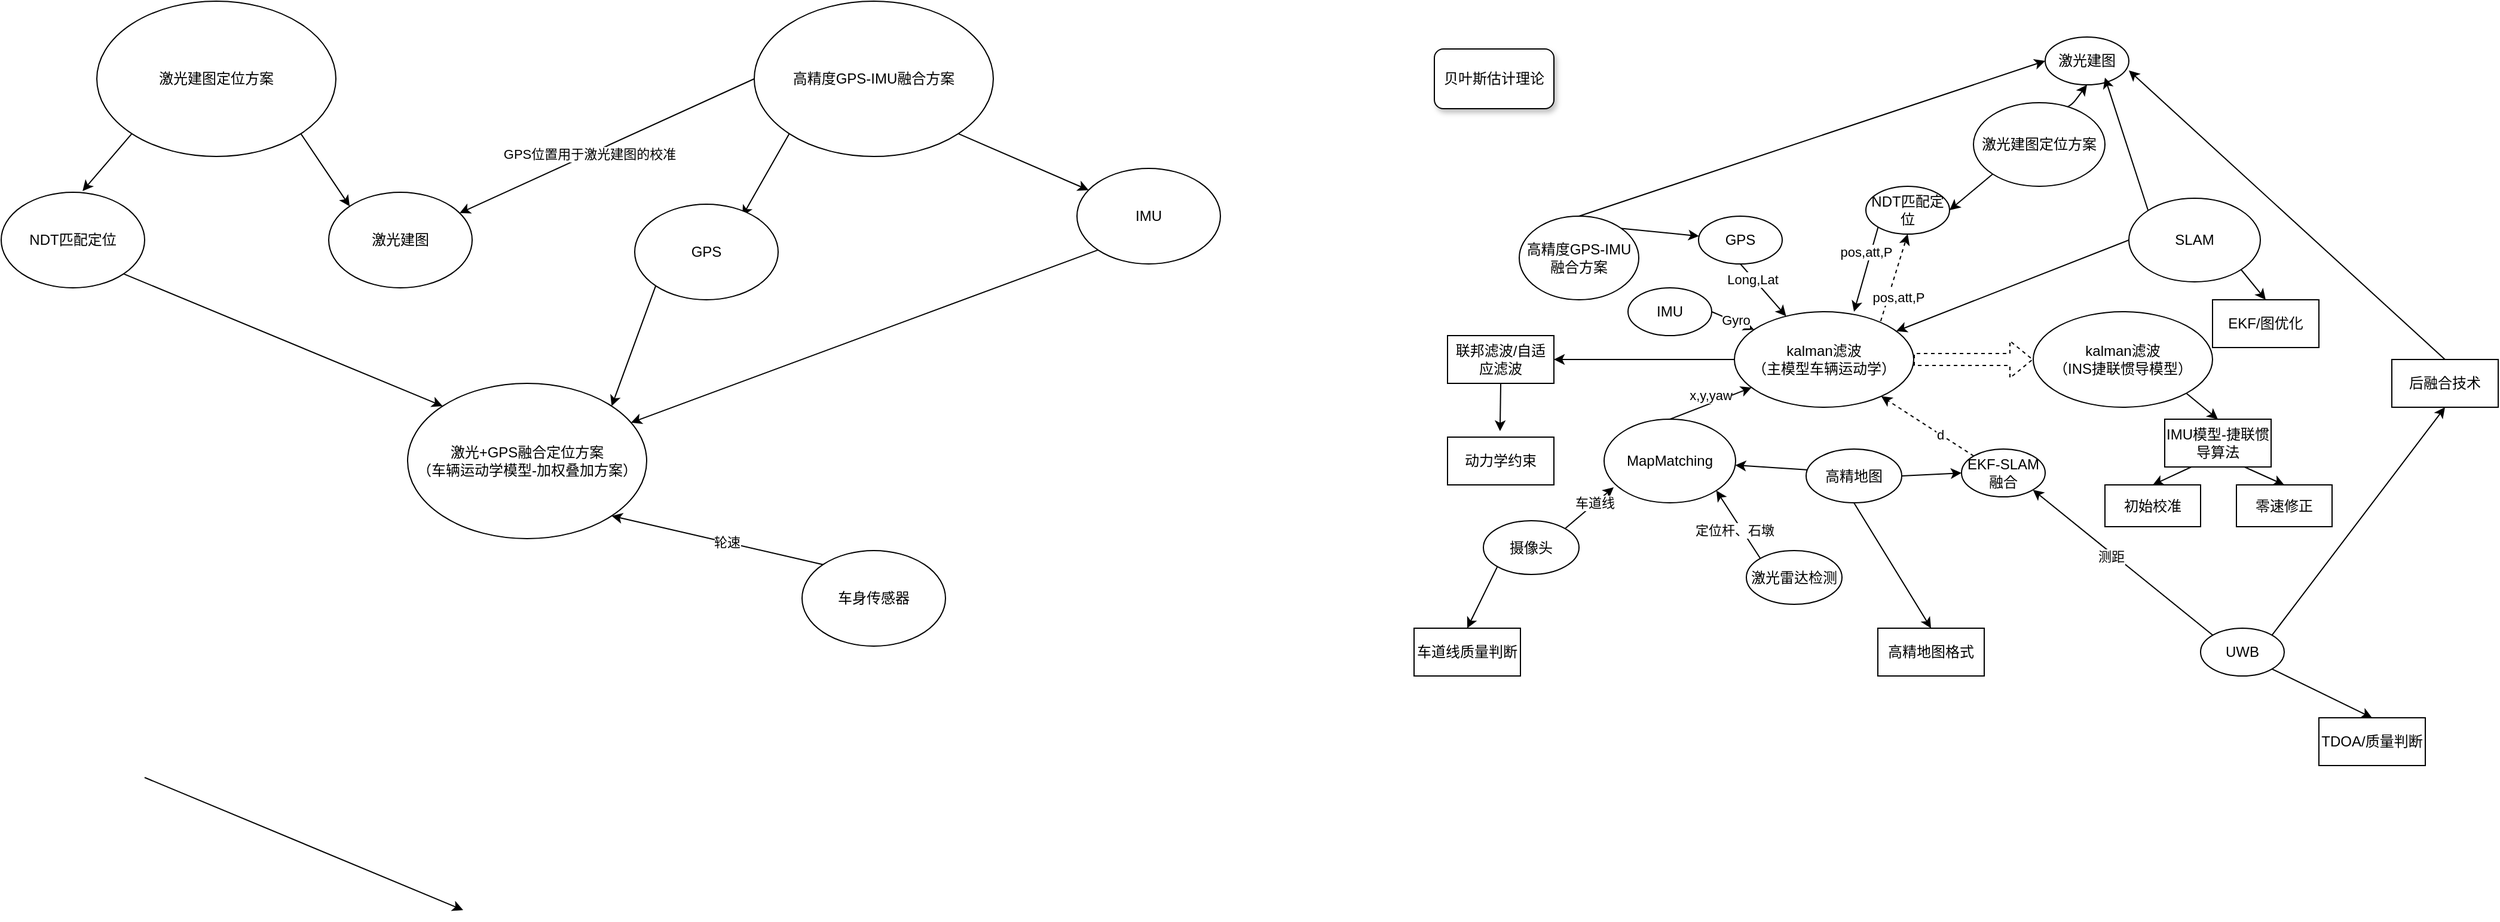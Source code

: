 <mxfile version="13.3.6" type="github"><diagram id="zAklxPVSnyF1f9p-QhmA" name="Page-1"><mxGraphModel dx="2056" dy="656" grid="1" gridSize="10" guides="1" tooltips="1" connect="1" arrows="1" fold="1" page="1" pageScale="1" pageWidth="827" pageHeight="1169" math="0" shadow="0"><root><mxCell id="0"/><mxCell id="1" parent="0"/><mxCell id="JtGoAlClPYQqaDhEBIHm-8" style="orthogonalLoop=1;jettySize=auto;html=1;exitX=1;exitY=1;exitDx=0;exitDy=0;entryX=0;entryY=0;entryDx=0;entryDy=0;" edge="1" parent="1" source="JtGoAlClPYQqaDhEBIHm-1" target="JtGoAlClPYQqaDhEBIHm-3"><mxGeometry relative="1" as="geometry"/></mxCell><mxCell id="JtGoAlClPYQqaDhEBIHm-10" style="edgeStyle=none;orthogonalLoop=1;jettySize=auto;html=1;exitX=0;exitY=1;exitDx=0;exitDy=0;entryX=0.567;entryY=-0.012;entryDx=0;entryDy=0;entryPerimeter=0;" edge="1" parent="1" source="JtGoAlClPYQqaDhEBIHm-1" target="JtGoAlClPYQqaDhEBIHm-9"><mxGeometry relative="1" as="geometry"/></mxCell><mxCell id="JtGoAlClPYQqaDhEBIHm-1" value="激光建图定位方案" style="ellipse;whiteSpace=wrap;html=1;" vertex="1" parent="1"><mxGeometry x="-20" y="60" width="200" height="130" as="geometry"/></mxCell><mxCell id="JtGoAlClPYQqaDhEBIHm-15" style="edgeStyle=none;orthogonalLoop=1;jettySize=auto;html=1;exitX=1;exitY=1;exitDx=0;exitDy=0;" edge="1" parent="1" source="JtGoAlClPYQqaDhEBIHm-2" target="JtGoAlClPYQqaDhEBIHm-11"><mxGeometry relative="1" as="geometry"/></mxCell><mxCell id="JtGoAlClPYQqaDhEBIHm-16" style="edgeStyle=none;orthogonalLoop=1;jettySize=auto;html=1;exitX=0;exitY=1;exitDx=0;exitDy=0;entryX=0.75;entryY=0.125;entryDx=0;entryDy=0;entryPerimeter=0;" edge="1" parent="1" source="JtGoAlClPYQqaDhEBIHm-2" target="JtGoAlClPYQqaDhEBIHm-14"><mxGeometry relative="1" as="geometry"/></mxCell><mxCell id="JtGoAlClPYQqaDhEBIHm-17" style="edgeStyle=none;orthogonalLoop=1;jettySize=auto;html=1;exitX=0;exitY=0.5;exitDx=0;exitDy=0;" edge="1" parent="1" source="JtGoAlClPYQqaDhEBIHm-2" target="JtGoAlClPYQqaDhEBIHm-3"><mxGeometry relative="1" as="geometry"/></mxCell><mxCell id="JtGoAlClPYQqaDhEBIHm-18" value="GPS位置用于激光建图的校准" style="edgeLabel;html=1;align=center;verticalAlign=middle;resizable=0;points=[];" vertex="1" connectable="0" parent="JtGoAlClPYQqaDhEBIHm-17"><mxGeometry x="0.12" relative="1" as="geometry"><mxPoint as="offset"/></mxGeometry></mxCell><mxCell id="JtGoAlClPYQqaDhEBIHm-2" value="高精度GPS-IMU融合方案" style="ellipse;whiteSpace=wrap;html=1;" vertex="1" parent="1"><mxGeometry x="530" y="60" width="200" height="130" as="geometry"/></mxCell><mxCell id="JtGoAlClPYQqaDhEBIHm-3" value="激光建图" style="ellipse;whiteSpace=wrap;html=1;" vertex="1" parent="1"><mxGeometry x="174" y="220" width="120" height="80" as="geometry"/></mxCell><mxCell id="JtGoAlClPYQqaDhEBIHm-20" style="edgeStyle=none;orthogonalLoop=1;jettySize=auto;html=1;exitX=1;exitY=1;exitDx=0;exitDy=0;entryX=0;entryY=0;entryDx=0;entryDy=0;" edge="1" parent="1" source="JtGoAlClPYQqaDhEBIHm-9" target="JtGoAlClPYQqaDhEBIHm-19"><mxGeometry relative="1" as="geometry"/></mxCell><mxCell id="JtGoAlClPYQqaDhEBIHm-9" value="NDT匹配定位" style="ellipse;whiteSpace=wrap;html=1;" vertex="1" parent="1"><mxGeometry x="-100" y="220" width="120" height="80" as="geometry"/></mxCell><mxCell id="JtGoAlClPYQqaDhEBIHm-25" style="edgeStyle=none;orthogonalLoop=1;jettySize=auto;html=1;exitX=0;exitY=1;exitDx=0;exitDy=0;" edge="1" parent="1" source="JtGoAlClPYQqaDhEBIHm-11" target="JtGoAlClPYQqaDhEBIHm-19"><mxGeometry relative="1" as="geometry"/></mxCell><mxCell id="JtGoAlClPYQqaDhEBIHm-11" value="IMU" style="ellipse;whiteSpace=wrap;html=1;" vertex="1" parent="1"><mxGeometry x="800" y="200" width="120" height="80" as="geometry"/></mxCell><mxCell id="JtGoAlClPYQqaDhEBIHm-24" style="edgeStyle=none;orthogonalLoop=1;jettySize=auto;html=1;exitX=0;exitY=1;exitDx=0;exitDy=0;entryX=1;entryY=0;entryDx=0;entryDy=0;" edge="1" parent="1" source="JtGoAlClPYQqaDhEBIHm-14" target="JtGoAlClPYQqaDhEBIHm-19"><mxGeometry relative="1" as="geometry"/></mxCell><mxCell id="JtGoAlClPYQqaDhEBIHm-14" value="GPS" style="ellipse;whiteSpace=wrap;html=1;" vertex="1" parent="1"><mxGeometry x="430" y="230" width="120" height="80" as="geometry"/></mxCell><mxCell id="JtGoAlClPYQqaDhEBIHm-19" value="激光+GPS融合定位方案&lt;br&gt;（车辆运动学模型-加权叠加方案）" style="ellipse;whiteSpace=wrap;html=1;" vertex="1" parent="1"><mxGeometry x="240" y="380" width="200" height="130" as="geometry"/></mxCell><mxCell id="JtGoAlClPYQqaDhEBIHm-21" style="edgeStyle=none;orthogonalLoop=1;jettySize=auto;html=1;exitX=1;exitY=1;exitDx=0;exitDy=0;entryX=0;entryY=0;entryDx=0;entryDy=0;" edge="1" parent="1"><mxGeometry relative="1" as="geometry"><mxPoint x="19.996" y="710.004" as="sourcePoint"/><mxPoint x="286.47" y="821.013" as="targetPoint"/></mxGeometry></mxCell><mxCell id="JtGoAlClPYQqaDhEBIHm-23" style="edgeStyle=none;orthogonalLoop=1;jettySize=auto;html=1;exitX=0;exitY=0;exitDx=0;exitDy=0;entryX=1;entryY=1;entryDx=0;entryDy=0;" edge="1" parent="1" source="JtGoAlClPYQqaDhEBIHm-22" target="JtGoAlClPYQqaDhEBIHm-19"><mxGeometry relative="1" as="geometry"/></mxCell><mxCell id="JtGoAlClPYQqaDhEBIHm-26" value="轮速" style="edgeLabel;html=1;align=center;verticalAlign=middle;resizable=0;points=[];" vertex="1" connectable="0" parent="JtGoAlClPYQqaDhEBIHm-23"><mxGeometry x="-0.089" relative="1" as="geometry"><mxPoint as="offset"/></mxGeometry></mxCell><mxCell id="JtGoAlClPYQqaDhEBIHm-22" value="车身传感器" style="ellipse;whiteSpace=wrap;html=1;" vertex="1" parent="1"><mxGeometry x="570" y="520" width="120" height="80" as="geometry"/></mxCell><mxCell id="JtGoAlClPYQqaDhEBIHm-34" style="edgeStyle=none;orthogonalLoop=1;jettySize=auto;html=1;exitX=0.5;exitY=1;exitDx=0;exitDy=0;" edge="1" parent="1" source="JtGoAlClPYQqaDhEBIHm-27" target="JtGoAlClPYQqaDhEBIHm-30"><mxGeometry relative="1" as="geometry"/></mxCell><mxCell id="JtGoAlClPYQqaDhEBIHm-67" value="Long,Lat" style="edgeLabel;html=1;align=center;verticalAlign=middle;resizable=0;points=[];" vertex="1" connectable="0" parent="JtGoAlClPYQqaDhEBIHm-34"><mxGeometry x="-0.459" y="-1" relative="1" as="geometry"><mxPoint as="offset"/></mxGeometry></mxCell><mxCell id="JtGoAlClPYQqaDhEBIHm-27" value="GPS" style="ellipse;whiteSpace=wrap;html=1;" vertex="1" parent="1"><mxGeometry x="1320" y="240" width="70" height="40" as="geometry"/></mxCell><mxCell id="JtGoAlClPYQqaDhEBIHm-31" style="edgeStyle=none;orthogonalLoop=1;jettySize=auto;html=1;exitX=1;exitY=0.5;exitDx=0;exitDy=0;" edge="1" parent="1" source="JtGoAlClPYQqaDhEBIHm-76" target="JtGoAlClPYQqaDhEBIHm-30"><mxGeometry relative="1" as="geometry"/></mxCell><mxCell id="JtGoAlClPYQqaDhEBIHm-33" value="Gyro" style="edgeLabel;html=1;align=center;verticalAlign=middle;resizable=0;points=[];" vertex="1" connectable="0" parent="JtGoAlClPYQqaDhEBIHm-31"><mxGeometry x="0.095" y="2" relative="1" as="geometry"><mxPoint as="offset"/></mxGeometry></mxCell><mxCell id="JtGoAlClPYQqaDhEBIHm-37" style="edgeStyle=none;orthogonalLoop=1;jettySize=auto;html=1;exitX=1;exitY=0;exitDx=0;exitDy=0;" edge="1" parent="1" source="JtGoAlClPYQqaDhEBIHm-29" target="JtGoAlClPYQqaDhEBIHm-27"><mxGeometry relative="1" as="geometry"/></mxCell><mxCell id="JtGoAlClPYQqaDhEBIHm-56" style="edgeStyle=none;orthogonalLoop=1;jettySize=auto;html=1;exitX=0.5;exitY=0;exitDx=0;exitDy=0;entryX=0;entryY=0.5;entryDx=0;entryDy=0;" edge="1" parent="1" source="JtGoAlClPYQqaDhEBIHm-29" target="JtGoAlClPYQqaDhEBIHm-50"><mxGeometry relative="1" as="geometry"/></mxCell><mxCell id="JtGoAlClPYQqaDhEBIHm-29" value="高精度GPS-IMU融合方案" style="ellipse;whiteSpace=wrap;html=1;" vertex="1" parent="1"><mxGeometry x="1170" y="240" width="100" height="70" as="geometry"/></mxCell><mxCell id="JtGoAlClPYQqaDhEBIHm-48" style="edgeStyle=none;orthogonalLoop=1;jettySize=auto;html=1;exitX=1;exitY=0.5;exitDx=0;exitDy=0;entryX=0;entryY=0.5;entryDx=0;entryDy=0;shape=flexArrow;dashed=1;" edge="1" parent="1" source="JtGoAlClPYQqaDhEBIHm-30" target="JtGoAlClPYQqaDhEBIHm-46"><mxGeometry relative="1" as="geometry"/></mxCell><mxCell id="JtGoAlClPYQqaDhEBIHm-64" style="edgeStyle=none;orthogonalLoop=1;jettySize=auto;html=1;exitX=0.816;exitY=0.098;exitDx=0;exitDy=0;entryX=0.5;entryY=1;entryDx=0;entryDy=0;dashed=1;exitPerimeter=0;" edge="1" parent="1" source="JtGoAlClPYQqaDhEBIHm-30" target="JtGoAlClPYQqaDhEBIHm-53"><mxGeometry relative="1" as="geometry"/></mxCell><mxCell id="JtGoAlClPYQqaDhEBIHm-65" value="pos,att,P" style="edgeLabel;html=1;align=center;verticalAlign=middle;resizable=0;points=[];" vertex="1" connectable="0" parent="JtGoAlClPYQqaDhEBIHm-64"><mxGeometry x="-0.128" relative="1" as="geometry"><mxPoint x="4.61" y="11.8" as="offset"/></mxGeometry></mxCell><mxCell id="JtGoAlClPYQqaDhEBIHm-99" style="orthogonalLoop=1;jettySize=auto;html=1;exitX=0;exitY=0.5;exitDx=0;exitDy=0;entryX=1;entryY=0.5;entryDx=0;entryDy=0;" edge="1" parent="1" target="JtGoAlClPYQqaDhEBIHm-98"><mxGeometry relative="1" as="geometry"><mxPoint x="1390" y="360" as="sourcePoint"/><mxPoint x="1239.0" y="360" as="targetPoint"/></mxGeometry></mxCell><mxCell id="JtGoAlClPYQqaDhEBIHm-30" value="kalman滤波&lt;br&gt;（主模型车辆运动学）" style="ellipse;whiteSpace=wrap;html=1;" vertex="1" parent="1"><mxGeometry x="1350" y="320" width="150" height="80" as="geometry"/></mxCell><mxCell id="JtGoAlClPYQqaDhEBIHm-38" style="edgeStyle=none;orthogonalLoop=1;jettySize=auto;html=1;exitX=1;exitY=0;exitDx=0;exitDy=0;entryX=0.073;entryY=0.814;entryDx=0;entryDy=0;entryPerimeter=0;" edge="1" parent="1" source="JtGoAlClPYQqaDhEBIHm-35" target="JtGoAlClPYQqaDhEBIHm-36"><mxGeometry relative="1" as="geometry"/></mxCell><mxCell id="JtGoAlClPYQqaDhEBIHm-43" value="车道线" style="edgeLabel;html=1;align=center;verticalAlign=middle;resizable=0;points=[];" vertex="1" connectable="0" parent="JtGoAlClPYQqaDhEBIHm-38"><mxGeometry x="0.195" relative="1" as="geometry"><mxPoint y="-1" as="offset"/></mxGeometry></mxCell><mxCell id="JtGoAlClPYQqaDhEBIHm-82" style="edgeStyle=none;orthogonalLoop=1;jettySize=auto;html=1;exitX=0;exitY=1;exitDx=0;exitDy=0;entryX=0.5;entryY=0;entryDx=0;entryDy=0;" edge="1" parent="1" source="JtGoAlClPYQqaDhEBIHm-35" target="JtGoAlClPYQqaDhEBIHm-81"><mxGeometry relative="1" as="geometry"/></mxCell><mxCell id="JtGoAlClPYQqaDhEBIHm-35" value="摄像头" style="ellipse;whiteSpace=wrap;html=1;" vertex="1" parent="1"><mxGeometry x="1140" y="495" width="80" height="45" as="geometry"/></mxCell><mxCell id="JtGoAlClPYQqaDhEBIHm-45" style="edgeStyle=none;orthogonalLoop=1;jettySize=auto;html=1;exitX=0.5;exitY=0;exitDx=0;exitDy=0;" edge="1" parent="1" source="JtGoAlClPYQqaDhEBIHm-36" target="JtGoAlClPYQqaDhEBIHm-30"><mxGeometry relative="1" as="geometry"/></mxCell><mxCell id="JtGoAlClPYQqaDhEBIHm-68" value="x,y,yaw" style="edgeLabel;html=1;align=center;verticalAlign=middle;resizable=0;points=[];" vertex="1" connectable="0" parent="JtGoAlClPYQqaDhEBIHm-45"><mxGeometry x="-0.408" y="1" relative="1" as="geometry"><mxPoint x="14.12" y="-11.21" as="offset"/></mxGeometry></mxCell><mxCell id="JtGoAlClPYQqaDhEBIHm-36" value="MapMatching" style="ellipse;whiteSpace=wrap;html=1;" vertex="1" parent="1"><mxGeometry x="1241" y="410" width="110" height="70" as="geometry"/></mxCell><mxCell id="JtGoAlClPYQqaDhEBIHm-40" style="edgeStyle=none;orthogonalLoop=1;jettySize=auto;html=1;exitX=1;exitY=0.5;exitDx=0;exitDy=0;" edge="1" parent="1" source="JtGoAlClPYQqaDhEBIHm-39" target="JtGoAlClPYQqaDhEBIHm-36"><mxGeometry relative="1" as="geometry"/></mxCell><mxCell id="JtGoAlClPYQqaDhEBIHm-62" style="edgeStyle=none;orthogonalLoop=1;jettySize=auto;html=1;exitX=1;exitY=0.5;exitDx=0;exitDy=0;entryX=0;entryY=0.5;entryDx=0;entryDy=0;" edge="1" parent="1" source="JtGoAlClPYQqaDhEBIHm-39" target="JtGoAlClPYQqaDhEBIHm-60"><mxGeometry relative="1" as="geometry"/></mxCell><mxCell id="JtGoAlClPYQqaDhEBIHm-84" style="edgeStyle=none;orthogonalLoop=1;jettySize=auto;html=1;exitX=0.5;exitY=1;exitDx=0;exitDy=0;entryX=0.5;entryY=0;entryDx=0;entryDy=0;" edge="1" parent="1" source="JtGoAlClPYQqaDhEBIHm-39" target="JtGoAlClPYQqaDhEBIHm-79"><mxGeometry relative="1" as="geometry"/></mxCell><mxCell id="JtGoAlClPYQqaDhEBIHm-39" value="高精地图" style="ellipse;whiteSpace=wrap;html=1;" vertex="1" parent="1"><mxGeometry x="1410" y="435" width="80" height="45" as="geometry"/></mxCell><mxCell id="JtGoAlClPYQqaDhEBIHm-42" style="edgeStyle=none;orthogonalLoop=1;jettySize=auto;html=1;exitX=0;exitY=0;exitDx=0;exitDy=0;entryX=1;entryY=1;entryDx=0;entryDy=0;" edge="1" parent="1" source="JtGoAlClPYQqaDhEBIHm-41" target="JtGoAlClPYQqaDhEBIHm-36"><mxGeometry relative="1" as="geometry"/></mxCell><mxCell id="JtGoAlClPYQqaDhEBIHm-44" value="定位杆、石墩" style="edgeLabel;html=1;align=center;verticalAlign=middle;resizable=0;points=[];" vertex="1" connectable="0" parent="JtGoAlClPYQqaDhEBIHm-42"><mxGeometry x="-0.264" y="-1" relative="1" as="geometry"><mxPoint x="-9.59" y="-2.05" as="offset"/></mxGeometry></mxCell><mxCell id="JtGoAlClPYQqaDhEBIHm-41" value="激光雷达检测" style="ellipse;whiteSpace=wrap;html=1;" vertex="1" parent="1"><mxGeometry x="1360" y="520" width="80" height="45" as="geometry"/></mxCell><mxCell id="JtGoAlClPYQqaDhEBIHm-97" style="edgeStyle=none;orthogonalLoop=1;jettySize=auto;html=1;exitX=1;exitY=1;exitDx=0;exitDy=0;entryX=0.5;entryY=0;entryDx=0;entryDy=0;" edge="1" parent="1" source="JtGoAlClPYQqaDhEBIHm-46" target="JtGoAlClPYQqaDhEBIHm-74"><mxGeometry relative="1" as="geometry"/></mxCell><mxCell id="JtGoAlClPYQqaDhEBIHm-46" value="kalman滤波&lt;br&gt;（INS捷联惯导模型）" style="ellipse;whiteSpace=wrap;html=1;" vertex="1" parent="1"><mxGeometry x="1600" y="320" width="150" height="80" as="geometry"/></mxCell><mxCell id="JtGoAlClPYQqaDhEBIHm-54" style="edgeStyle=none;orthogonalLoop=1;jettySize=auto;html=1;exitX=0;exitY=1;exitDx=0;exitDy=0;entryX=1;entryY=0.5;entryDx=0;entryDy=0;" edge="1" parent="1" source="JtGoAlClPYQqaDhEBIHm-49" target="JtGoAlClPYQqaDhEBIHm-53"><mxGeometry relative="1" as="geometry"/></mxCell><mxCell id="JtGoAlClPYQqaDhEBIHm-55" style="edgeStyle=none;orthogonalLoop=1;jettySize=auto;html=1;exitX=0;exitY=0;exitDx=0;exitDy=0;entryX=0.5;entryY=1;entryDx=0;entryDy=0;" edge="1" parent="1" source="JtGoAlClPYQqaDhEBIHm-49" target="JtGoAlClPYQqaDhEBIHm-50"><mxGeometry relative="1" as="geometry"><Array as="points"><mxPoint x="1630" y="150"/></Array></mxGeometry></mxCell><mxCell id="JtGoAlClPYQqaDhEBIHm-49" value="激光建图定位方案" style="ellipse;whiteSpace=wrap;html=1;" vertex="1" parent="1"><mxGeometry x="1550" y="145" width="110" height="70" as="geometry"/></mxCell><mxCell id="JtGoAlClPYQqaDhEBIHm-50" value="激光建图" style="ellipse;whiteSpace=wrap;html=1;" vertex="1" parent="1"><mxGeometry x="1610" y="90" width="70" height="40" as="geometry"/></mxCell><mxCell id="JtGoAlClPYQqaDhEBIHm-57" style="edgeStyle=none;orthogonalLoop=1;jettySize=auto;html=1;exitX=0;exitY=1;exitDx=0;exitDy=0;entryX=0.667;entryY=0;entryDx=0;entryDy=0;entryPerimeter=0;" edge="1" parent="1" source="JtGoAlClPYQqaDhEBIHm-53" target="JtGoAlClPYQqaDhEBIHm-30"><mxGeometry relative="1" as="geometry"/></mxCell><mxCell id="JtGoAlClPYQqaDhEBIHm-66" value="pos,att,P" style="edgeLabel;html=1;align=center;verticalAlign=middle;resizable=0;points=[];" vertex="1" connectable="0" parent="JtGoAlClPYQqaDhEBIHm-57"><mxGeometry x="0.344" y="-2" relative="1" as="geometry"><mxPoint x="5.23" y="-26.25" as="offset"/></mxGeometry></mxCell><mxCell id="JtGoAlClPYQqaDhEBIHm-53" value="NDT匹配定位" style="ellipse;whiteSpace=wrap;html=1;" vertex="1" parent="1"><mxGeometry x="1460" y="215" width="70" height="40" as="geometry"/></mxCell><mxCell id="JtGoAlClPYQqaDhEBIHm-61" style="edgeStyle=none;orthogonalLoop=1;jettySize=auto;html=1;exitX=0;exitY=0;exitDx=0;exitDy=0;entryX=1;entryY=1;entryDx=0;entryDy=0;" edge="1" parent="1" source="JtGoAlClPYQqaDhEBIHm-59" target="JtGoAlClPYQqaDhEBIHm-60"><mxGeometry relative="1" as="geometry"/></mxCell><mxCell id="JtGoAlClPYQqaDhEBIHm-70" value="测距" style="edgeLabel;html=1;align=center;verticalAlign=middle;resizable=0;points=[];" vertex="1" connectable="0" parent="JtGoAlClPYQqaDhEBIHm-61"><mxGeometry x="0.296" y="-1" relative="1" as="geometry"><mxPoint x="11.65" y="13.91" as="offset"/></mxGeometry></mxCell><mxCell id="JtGoAlClPYQqaDhEBIHm-86" style="edgeStyle=none;orthogonalLoop=1;jettySize=auto;html=1;exitX=1;exitY=1;exitDx=0;exitDy=0;entryX=0.5;entryY=0;entryDx=0;entryDy=0;" edge="1" parent="1" source="JtGoAlClPYQqaDhEBIHm-59" target="JtGoAlClPYQqaDhEBIHm-85"><mxGeometry relative="1" as="geometry"/></mxCell><mxCell id="JtGoAlClPYQqaDhEBIHm-90" style="edgeStyle=none;orthogonalLoop=1;jettySize=auto;html=1;exitX=1;exitY=0;exitDx=0;exitDy=0;entryX=0.5;entryY=1;entryDx=0;entryDy=0;" edge="1" parent="1" source="JtGoAlClPYQqaDhEBIHm-59" target="JtGoAlClPYQqaDhEBIHm-89"><mxGeometry relative="1" as="geometry"/></mxCell><mxCell id="JtGoAlClPYQqaDhEBIHm-59" value="UWB" style="ellipse;whiteSpace=wrap;html=1;" vertex="1" parent="1"><mxGeometry x="1740" y="585" width="70" height="40" as="geometry"/></mxCell><mxCell id="JtGoAlClPYQqaDhEBIHm-63" style="edgeStyle=none;orthogonalLoop=1;jettySize=auto;html=1;exitX=0;exitY=0;exitDx=0;exitDy=0;dashed=1;" edge="1" parent="1" source="JtGoAlClPYQqaDhEBIHm-60" target="JtGoAlClPYQqaDhEBIHm-30"><mxGeometry relative="1" as="geometry"/></mxCell><mxCell id="JtGoAlClPYQqaDhEBIHm-69" value="d" style="edgeLabel;html=1;align=center;verticalAlign=middle;resizable=0;points=[];" vertex="1" connectable="0" parent="JtGoAlClPYQqaDhEBIHm-63"><mxGeometry x="-0.27" relative="1" as="geometry"><mxPoint as="offset"/></mxGeometry></mxCell><mxCell id="JtGoAlClPYQqaDhEBIHm-60" value="EKF-SLAM融合" style="ellipse;whiteSpace=wrap;html=1;" vertex="1" parent="1"><mxGeometry x="1540" y="435" width="70" height="40" as="geometry"/></mxCell><mxCell id="JtGoAlClPYQqaDhEBIHm-72" style="edgeStyle=none;orthogonalLoop=1;jettySize=auto;html=1;exitX=0;exitY=0.5;exitDx=0;exitDy=0;" edge="1" parent="1" source="JtGoAlClPYQqaDhEBIHm-71" target="JtGoAlClPYQqaDhEBIHm-30"><mxGeometry relative="1" as="geometry"/></mxCell><mxCell id="JtGoAlClPYQqaDhEBIHm-73" style="edgeStyle=none;orthogonalLoop=1;jettySize=auto;html=1;exitX=0;exitY=0;exitDx=0;exitDy=0;" edge="1" parent="1" source="JtGoAlClPYQqaDhEBIHm-71"><mxGeometry relative="1" as="geometry"><mxPoint x="1660" y="124" as="targetPoint"/></mxGeometry></mxCell><mxCell id="JtGoAlClPYQqaDhEBIHm-92" style="edgeStyle=none;orthogonalLoop=1;jettySize=auto;html=1;exitX=1;exitY=1;exitDx=0;exitDy=0;entryX=0.5;entryY=0;entryDx=0;entryDy=0;" edge="1" parent="1" source="JtGoAlClPYQqaDhEBIHm-71" target="JtGoAlClPYQqaDhEBIHm-87"><mxGeometry relative="1" as="geometry"/></mxCell><mxCell id="JtGoAlClPYQqaDhEBIHm-71" value="SLAM" style="ellipse;whiteSpace=wrap;html=1;" vertex="1" parent="1"><mxGeometry x="1680" y="225" width="110" height="70" as="geometry"/></mxCell><mxCell id="JtGoAlClPYQqaDhEBIHm-104" style="edgeStyle=none;orthogonalLoop=1;jettySize=auto;html=1;exitX=0.25;exitY=1;exitDx=0;exitDy=0;entryX=0.5;entryY=0;entryDx=0;entryDy=0;" edge="1" parent="1" source="JtGoAlClPYQqaDhEBIHm-74" target="JtGoAlClPYQqaDhEBIHm-102"><mxGeometry relative="1" as="geometry"/></mxCell><mxCell id="JtGoAlClPYQqaDhEBIHm-105" style="edgeStyle=none;orthogonalLoop=1;jettySize=auto;html=1;exitX=0.75;exitY=1;exitDx=0;exitDy=0;entryX=0.5;entryY=0;entryDx=0;entryDy=0;" edge="1" parent="1" source="JtGoAlClPYQqaDhEBIHm-74" target="JtGoAlClPYQqaDhEBIHm-103"><mxGeometry relative="1" as="geometry"/></mxCell><mxCell id="JtGoAlClPYQqaDhEBIHm-74" value="IMU模型-捷联惯导算法" style="rounded=0;whiteSpace=wrap;html=1;" vertex="1" parent="1"><mxGeometry x="1710" y="410" width="89" height="40" as="geometry"/></mxCell><mxCell id="JtGoAlClPYQqaDhEBIHm-76" value="IMU" style="ellipse;whiteSpace=wrap;html=1;" vertex="1" parent="1"><mxGeometry x="1261" y="300" width="70" height="40" as="geometry"/></mxCell><mxCell id="JtGoAlClPYQqaDhEBIHm-79" value="高精地图格式" style="rounded=0;whiteSpace=wrap;html=1;" vertex="1" parent="1"><mxGeometry x="1470" y="585" width="89" height="40" as="geometry"/></mxCell><mxCell id="JtGoAlClPYQqaDhEBIHm-81" value="车道线质量判断" style="rounded=0;whiteSpace=wrap;html=1;" vertex="1" parent="1"><mxGeometry x="1082" y="585" width="89" height="40" as="geometry"/></mxCell><mxCell id="JtGoAlClPYQqaDhEBIHm-85" value="TDOA/质量判断" style="rounded=0;whiteSpace=wrap;html=1;" vertex="1" parent="1"><mxGeometry x="1839" y="660" width="89" height="40" as="geometry"/></mxCell><mxCell id="JtGoAlClPYQqaDhEBIHm-87" value="EKF/图优化" style="rounded=0;whiteSpace=wrap;html=1;" vertex="1" parent="1"><mxGeometry x="1750" y="310" width="89" height="40" as="geometry"/></mxCell><mxCell id="JtGoAlClPYQqaDhEBIHm-93" style="edgeStyle=none;orthogonalLoop=1;jettySize=auto;html=1;exitX=0.5;exitY=0;exitDx=0;exitDy=0;entryX=1;entryY=0.7;entryDx=0;entryDy=0;entryPerimeter=0;" edge="1" parent="1" source="JtGoAlClPYQqaDhEBIHm-89" target="JtGoAlClPYQqaDhEBIHm-50"><mxGeometry relative="1" as="geometry"/></mxCell><mxCell id="JtGoAlClPYQqaDhEBIHm-89" value="后融合技术" style="rounded=0;whiteSpace=wrap;html=1;" vertex="1" parent="1"><mxGeometry x="1900" y="360" width="89" height="40" as="geometry"/></mxCell><mxCell id="JtGoAlClPYQqaDhEBIHm-101" style="edgeStyle=none;orthogonalLoop=1;jettySize=auto;html=1;exitX=0.5;exitY=1;exitDx=0;exitDy=0;" edge="1" parent="1" source="JtGoAlClPYQqaDhEBIHm-98"><mxGeometry relative="1" as="geometry"><mxPoint x="1153.941" y="420" as="targetPoint"/></mxGeometry></mxCell><mxCell id="JtGoAlClPYQqaDhEBIHm-98" value="联邦滤波/自适应滤波" style="rounded=0;whiteSpace=wrap;html=1;" vertex="1" parent="1"><mxGeometry x="1110" y="340" width="89" height="40" as="geometry"/></mxCell><mxCell id="JtGoAlClPYQqaDhEBIHm-100" value="动力学约束" style="rounded=0;whiteSpace=wrap;html=1;" vertex="1" parent="1"><mxGeometry x="1110" y="425" width="89" height="40" as="geometry"/></mxCell><mxCell id="JtGoAlClPYQqaDhEBIHm-102" value="初始校准" style="rounded=0;whiteSpace=wrap;html=1;" vertex="1" parent="1"><mxGeometry x="1660" y="465" width="80" height="35" as="geometry"/></mxCell><mxCell id="JtGoAlClPYQqaDhEBIHm-103" value="零速修正" style="rounded=0;whiteSpace=wrap;html=1;" vertex="1" parent="1"><mxGeometry x="1770" y="465" width="80" height="35" as="geometry"/></mxCell><mxCell id="JtGoAlClPYQqaDhEBIHm-106" value="贝叶斯估计理论" style="rounded=1;whiteSpace=wrap;html=1;shadow=1;" vertex="1" parent="1"><mxGeometry x="1099" y="100" width="100" height="50" as="geometry"/></mxCell></root></mxGraphModel></diagram></mxfile>